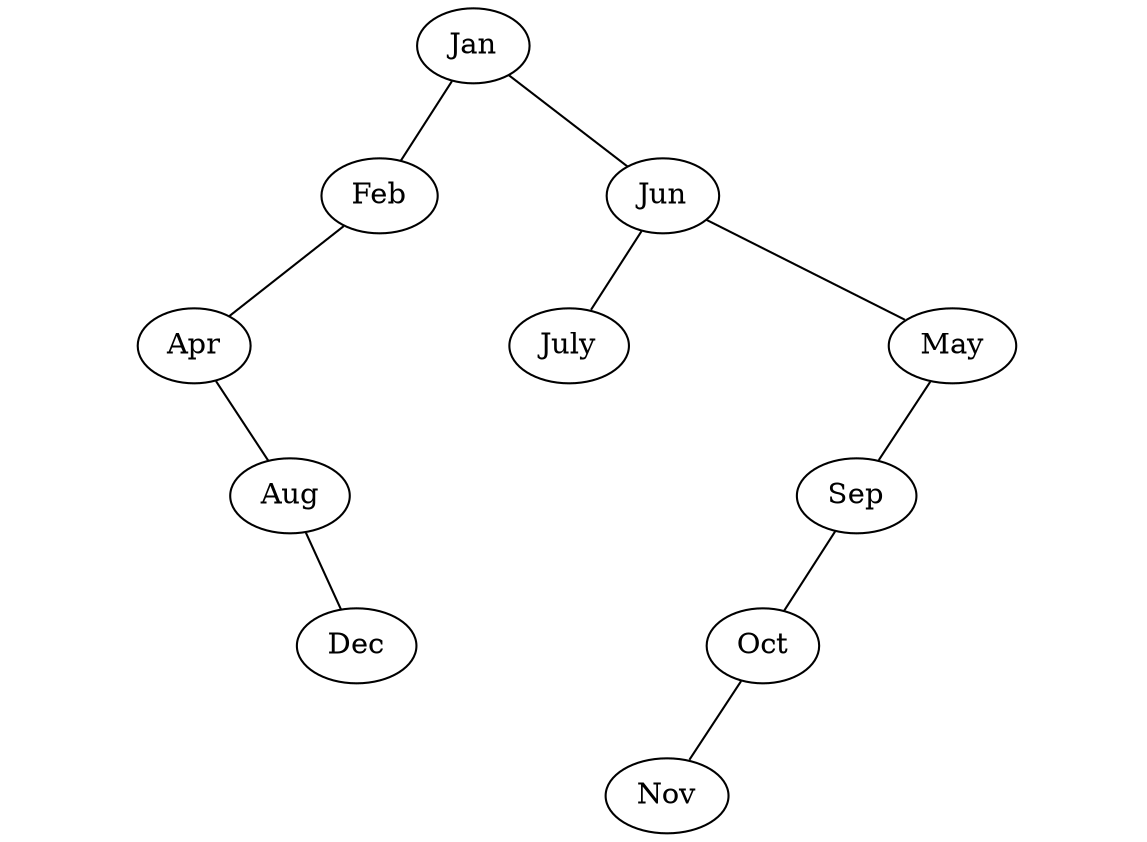 graph "G" {
    Jan -- Feb
    Jan -- Jun
    Feb -- Apr
    Feb -- NULL1[style="invis"]
    Apr -- NULL2[style="invis"]
    Apr -- Aug
    Aug -- NULL3[style="invis"]
    Aug -- Dec
    Jun -- July
    Jun -- NULL6[style="invis"]
    Jun -- May
    May -- Sep
    May -- NULL4[style="invis"]
    Sep -- Oct
    Sep -- NULL5[style="invis"]
    Oct -- Nov
    Oct -- NULL7[style="invis"]
    NULL1[style="invis"]
    NULL2[style="invis"]
    NULL3[style="invis"]
    NULL4[style="invis"]
    NULL6[style="invis"]
    NULL7[style="invis"]
    NULL5[style="invis"]
}
